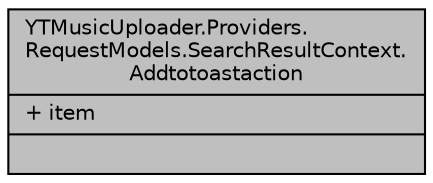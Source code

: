 digraph "YTMusicUploader.Providers.RequestModels.SearchResultContext.Addtotoastaction"
{
 // LATEX_PDF_SIZE
  edge [fontname="Helvetica",fontsize="10",labelfontname="Helvetica",labelfontsize="10"];
  node [fontname="Helvetica",fontsize="10",shape=record];
  Node1 [label="{YTMusicUploader.Providers.\lRequestModels.SearchResultContext.\lAddtotoastaction\n|+ item\l|}",height=0.2,width=0.4,color="black", fillcolor="grey75", style="filled", fontcolor="black",tooltip=" "];
}
